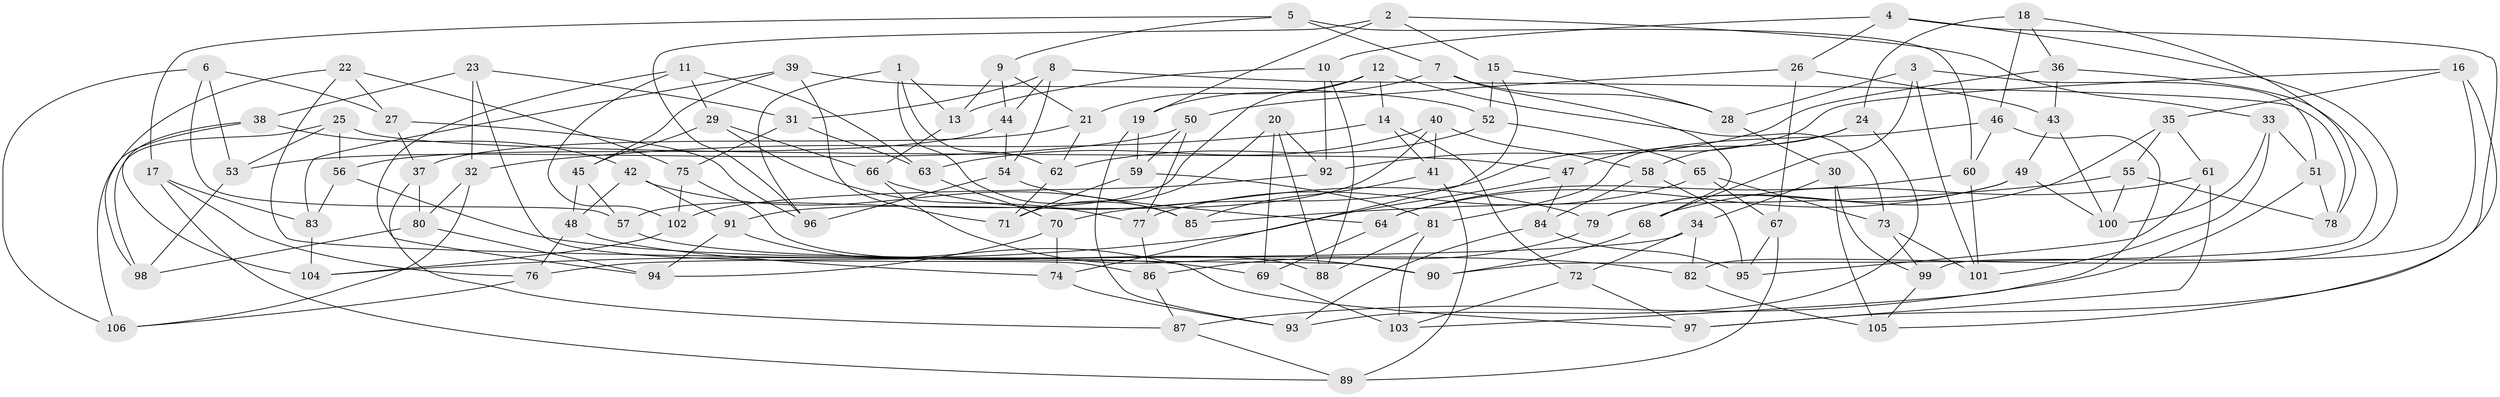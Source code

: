 // Generated by graph-tools (version 1.1) at 2025/02/03/09/25 03:02:54]
// undirected, 106 vertices, 212 edges
graph export_dot {
graph [start="1"]
  node [color=gray90,style=filled];
  1;
  2;
  3;
  4;
  5;
  6;
  7;
  8;
  9;
  10;
  11;
  12;
  13;
  14;
  15;
  16;
  17;
  18;
  19;
  20;
  21;
  22;
  23;
  24;
  25;
  26;
  27;
  28;
  29;
  30;
  31;
  32;
  33;
  34;
  35;
  36;
  37;
  38;
  39;
  40;
  41;
  42;
  43;
  44;
  45;
  46;
  47;
  48;
  49;
  50;
  51;
  52;
  53;
  54;
  55;
  56;
  57;
  58;
  59;
  60;
  61;
  62;
  63;
  64;
  65;
  66;
  67;
  68;
  69;
  70;
  71;
  72;
  73;
  74;
  75;
  76;
  77;
  78;
  79;
  80;
  81;
  82;
  83;
  84;
  85;
  86;
  87;
  88;
  89;
  90;
  91;
  92;
  93;
  94;
  95;
  96;
  97;
  98;
  99;
  100;
  101;
  102;
  103;
  104;
  105;
  106;
  1 -- 85;
  1 -- 13;
  1 -- 62;
  1 -- 96;
  2 -- 19;
  2 -- 15;
  2 -- 33;
  2 -- 96;
  3 -- 68;
  3 -- 28;
  3 -- 51;
  3 -- 101;
  4 -- 10;
  4 -- 82;
  4 -- 26;
  4 -- 97;
  5 -- 60;
  5 -- 9;
  5 -- 7;
  5 -- 17;
  6 -- 53;
  6 -- 57;
  6 -- 27;
  6 -- 106;
  7 -- 68;
  7 -- 19;
  7 -- 28;
  8 -- 54;
  8 -- 78;
  8 -- 31;
  8 -- 44;
  9 -- 13;
  9 -- 21;
  9 -- 44;
  10 -- 13;
  10 -- 92;
  10 -- 88;
  11 -- 29;
  11 -- 102;
  11 -- 63;
  11 -- 94;
  12 -- 14;
  12 -- 57;
  12 -- 73;
  12 -- 21;
  13 -- 66;
  14 -- 41;
  14 -- 32;
  14 -- 72;
  15 -- 52;
  15 -- 74;
  15 -- 28;
  16 -- 105;
  16 -- 70;
  16 -- 35;
  16 -- 99;
  17 -- 83;
  17 -- 76;
  17 -- 89;
  18 -- 46;
  18 -- 24;
  18 -- 78;
  18 -- 36;
  19 -- 59;
  19 -- 93;
  20 -- 71;
  20 -- 88;
  20 -- 69;
  20 -- 92;
  21 -- 37;
  21 -- 62;
  22 -- 75;
  22 -- 98;
  22 -- 27;
  22 -- 90;
  23 -- 32;
  23 -- 86;
  23 -- 31;
  23 -- 38;
  24 -- 93;
  24 -- 47;
  24 -- 58;
  25 -- 47;
  25 -- 53;
  25 -- 98;
  25 -- 56;
  26 -- 43;
  26 -- 50;
  26 -- 67;
  27 -- 96;
  27 -- 37;
  28 -- 30;
  29 -- 77;
  29 -- 66;
  29 -- 45;
  30 -- 99;
  30 -- 105;
  30 -- 34;
  31 -- 63;
  31 -- 75;
  32 -- 106;
  32 -- 80;
  33 -- 100;
  33 -- 101;
  33 -- 51;
  34 -- 72;
  34 -- 76;
  34 -- 82;
  35 -- 61;
  35 -- 79;
  35 -- 55;
  36 -- 43;
  36 -- 90;
  36 -- 92;
  37 -- 80;
  37 -- 87;
  38 -- 106;
  38 -- 42;
  38 -- 104;
  39 -- 71;
  39 -- 52;
  39 -- 45;
  39 -- 83;
  40 -- 91;
  40 -- 41;
  40 -- 58;
  40 -- 63;
  41 -- 85;
  41 -- 89;
  42 -- 48;
  42 -- 85;
  42 -- 91;
  43 -- 100;
  43 -- 49;
  44 -- 54;
  44 -- 56;
  45 -- 48;
  45 -- 57;
  46 -- 81;
  46 -- 103;
  46 -- 60;
  47 -- 84;
  47 -- 104;
  48 -- 74;
  48 -- 76;
  49 -- 100;
  49 -- 79;
  49 -- 64;
  50 -- 59;
  50 -- 77;
  50 -- 53;
  51 -- 87;
  51 -- 78;
  52 -- 62;
  52 -- 65;
  53 -- 98;
  54 -- 64;
  54 -- 96;
  55 -- 85;
  55 -- 100;
  55 -- 78;
  56 -- 83;
  56 -- 82;
  57 -- 69;
  58 -- 95;
  58 -- 84;
  59 -- 81;
  59 -- 71;
  60 -- 64;
  60 -- 101;
  61 -- 95;
  61 -- 68;
  61 -- 97;
  62 -- 71;
  63 -- 70;
  64 -- 69;
  65 -- 67;
  65 -- 73;
  65 -- 77;
  66 -- 79;
  66 -- 90;
  67 -- 95;
  67 -- 89;
  68 -- 90;
  69 -- 103;
  70 -- 74;
  70 -- 94;
  72 -- 103;
  72 -- 97;
  73 -- 99;
  73 -- 101;
  74 -- 93;
  75 -- 88;
  75 -- 102;
  76 -- 106;
  77 -- 86;
  79 -- 86;
  80 -- 98;
  80 -- 94;
  81 -- 88;
  81 -- 103;
  82 -- 105;
  83 -- 104;
  84 -- 95;
  84 -- 93;
  86 -- 87;
  87 -- 89;
  91 -- 97;
  91 -- 94;
  92 -- 102;
  99 -- 105;
  102 -- 104;
}
